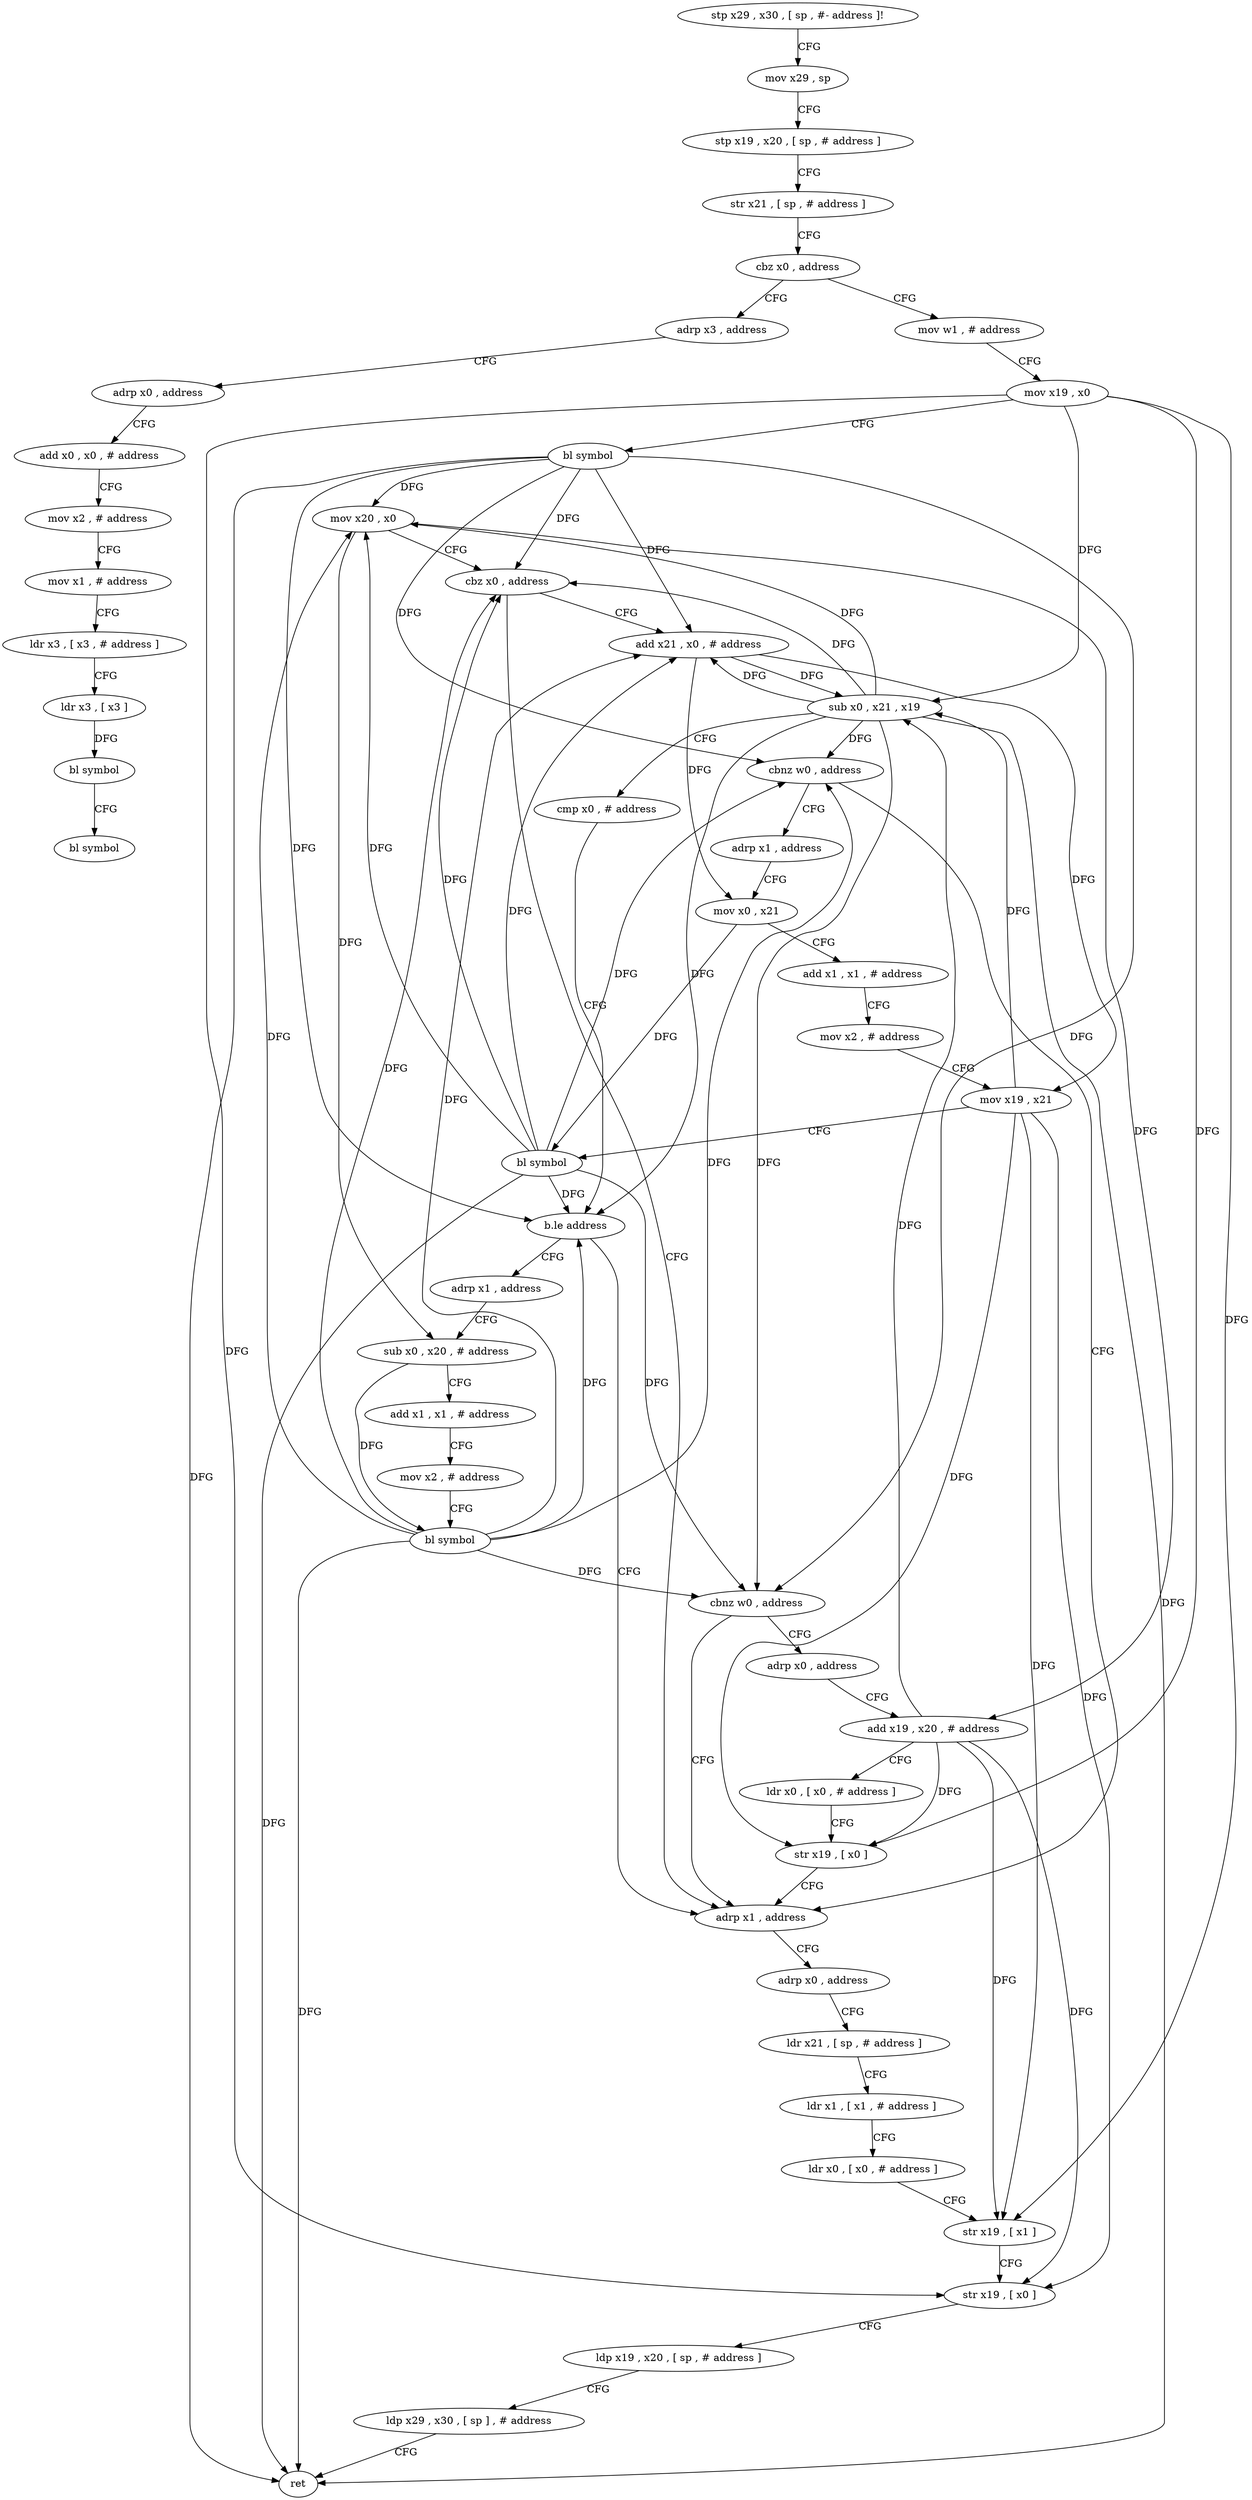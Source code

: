 digraph "func" {
"4223256" [label = "stp x29 , x30 , [ sp , #- address ]!" ]
"4223260" [label = "mov x29 , sp" ]
"4223264" [label = "stp x19 , x20 , [ sp , # address ]" ]
"4223268" [label = "str x21 , [ sp , # address ]" ]
"4223272" [label = "cbz x0 , address" ]
"4223420" [label = "adrp x3 , address" ]
"4223276" [label = "mov w1 , # address" ]
"4223424" [label = "adrp x0 , address" ]
"4223428" [label = "add x0 , x0 , # address" ]
"4223432" [label = "mov x2 , # address" ]
"4223436" [label = "mov x1 , # address" ]
"4223440" [label = "ldr x3 , [ x3 , # address ]" ]
"4223444" [label = "ldr x3 , [ x3 ]" ]
"4223448" [label = "bl symbol" ]
"4223452" [label = "bl symbol" ]
"4223280" [label = "mov x19 , x0" ]
"4223284" [label = "bl symbol" ]
"4223288" [label = "mov x20 , x0" ]
"4223292" [label = "cbz x0 , address" ]
"4223380" [label = "adrp x1 , address" ]
"4223296" [label = "add x21 , x0 , # address" ]
"4223384" [label = "adrp x0 , address" ]
"4223388" [label = "ldr x21 , [ sp , # address ]" ]
"4223392" [label = "ldr x1 , [ x1 , # address ]" ]
"4223396" [label = "ldr x0 , [ x0 , # address ]" ]
"4223400" [label = "str x19 , [ x1 ]" ]
"4223404" [label = "str x19 , [ x0 ]" ]
"4223408" [label = "ldp x19 , x20 , [ sp , # address ]" ]
"4223412" [label = "ldp x29 , x30 , [ sp ] , # address" ]
"4223416" [label = "ret" ]
"4223300" [label = "sub x0 , x21 , x19" ]
"4223304" [label = "cmp x0 , # address" ]
"4223308" [label = "b.le address" ]
"4223312" [label = "adrp x1 , address" ]
"4223316" [label = "sub x0 , x20 , # address" ]
"4223320" [label = "add x1 , x1 , # address" ]
"4223324" [label = "mov x2 , # address" ]
"4223328" [label = "bl symbol" ]
"4223332" [label = "cbnz w0 , address" ]
"4223336" [label = "adrp x1 , address" ]
"4223340" [label = "mov x0 , x21" ]
"4223344" [label = "add x1 , x1 , # address" ]
"4223348" [label = "mov x2 , # address" ]
"4223352" [label = "mov x19 , x21" ]
"4223356" [label = "bl symbol" ]
"4223360" [label = "cbnz w0 , address" ]
"4223364" [label = "adrp x0 , address" ]
"4223368" [label = "add x19 , x20 , # address" ]
"4223372" [label = "ldr x0 , [ x0 , # address ]" ]
"4223376" [label = "str x19 , [ x0 ]" ]
"4223256" -> "4223260" [ label = "CFG" ]
"4223260" -> "4223264" [ label = "CFG" ]
"4223264" -> "4223268" [ label = "CFG" ]
"4223268" -> "4223272" [ label = "CFG" ]
"4223272" -> "4223420" [ label = "CFG" ]
"4223272" -> "4223276" [ label = "CFG" ]
"4223420" -> "4223424" [ label = "CFG" ]
"4223276" -> "4223280" [ label = "CFG" ]
"4223424" -> "4223428" [ label = "CFG" ]
"4223428" -> "4223432" [ label = "CFG" ]
"4223432" -> "4223436" [ label = "CFG" ]
"4223436" -> "4223440" [ label = "CFG" ]
"4223440" -> "4223444" [ label = "CFG" ]
"4223444" -> "4223448" [ label = "DFG" ]
"4223448" -> "4223452" [ label = "CFG" ]
"4223280" -> "4223284" [ label = "CFG" ]
"4223280" -> "4223400" [ label = "DFG" ]
"4223280" -> "4223404" [ label = "DFG" ]
"4223280" -> "4223300" [ label = "DFG" ]
"4223280" -> "4223376" [ label = "DFG" ]
"4223284" -> "4223288" [ label = "DFG" ]
"4223284" -> "4223292" [ label = "DFG" ]
"4223284" -> "4223416" [ label = "DFG" ]
"4223284" -> "4223296" [ label = "DFG" ]
"4223284" -> "4223308" [ label = "DFG" ]
"4223284" -> "4223332" [ label = "DFG" ]
"4223284" -> "4223360" [ label = "DFG" ]
"4223288" -> "4223292" [ label = "CFG" ]
"4223288" -> "4223316" [ label = "DFG" ]
"4223288" -> "4223368" [ label = "DFG" ]
"4223292" -> "4223380" [ label = "CFG" ]
"4223292" -> "4223296" [ label = "CFG" ]
"4223380" -> "4223384" [ label = "CFG" ]
"4223296" -> "4223300" [ label = "DFG" ]
"4223296" -> "4223340" [ label = "DFG" ]
"4223296" -> "4223352" [ label = "DFG" ]
"4223384" -> "4223388" [ label = "CFG" ]
"4223388" -> "4223392" [ label = "CFG" ]
"4223392" -> "4223396" [ label = "CFG" ]
"4223396" -> "4223400" [ label = "CFG" ]
"4223400" -> "4223404" [ label = "CFG" ]
"4223404" -> "4223408" [ label = "CFG" ]
"4223408" -> "4223412" [ label = "CFG" ]
"4223412" -> "4223416" [ label = "CFG" ]
"4223300" -> "4223304" [ label = "CFG" ]
"4223300" -> "4223288" [ label = "DFG" ]
"4223300" -> "4223292" [ label = "DFG" ]
"4223300" -> "4223296" [ label = "DFG" ]
"4223300" -> "4223416" [ label = "DFG" ]
"4223300" -> "4223308" [ label = "DFG" ]
"4223300" -> "4223332" [ label = "DFG" ]
"4223300" -> "4223360" [ label = "DFG" ]
"4223304" -> "4223308" [ label = "CFG" ]
"4223308" -> "4223380" [ label = "CFG" ]
"4223308" -> "4223312" [ label = "CFG" ]
"4223312" -> "4223316" [ label = "CFG" ]
"4223316" -> "4223320" [ label = "CFG" ]
"4223316" -> "4223328" [ label = "DFG" ]
"4223320" -> "4223324" [ label = "CFG" ]
"4223324" -> "4223328" [ label = "CFG" ]
"4223328" -> "4223332" [ label = "DFG" ]
"4223328" -> "4223288" [ label = "DFG" ]
"4223328" -> "4223292" [ label = "DFG" ]
"4223328" -> "4223296" [ label = "DFG" ]
"4223328" -> "4223308" [ label = "DFG" ]
"4223328" -> "4223416" [ label = "DFG" ]
"4223328" -> "4223360" [ label = "DFG" ]
"4223332" -> "4223380" [ label = "CFG" ]
"4223332" -> "4223336" [ label = "CFG" ]
"4223336" -> "4223340" [ label = "CFG" ]
"4223340" -> "4223344" [ label = "CFG" ]
"4223340" -> "4223356" [ label = "DFG" ]
"4223344" -> "4223348" [ label = "CFG" ]
"4223348" -> "4223352" [ label = "CFG" ]
"4223352" -> "4223356" [ label = "CFG" ]
"4223352" -> "4223400" [ label = "DFG" ]
"4223352" -> "4223404" [ label = "DFG" ]
"4223352" -> "4223300" [ label = "DFG" ]
"4223352" -> "4223376" [ label = "DFG" ]
"4223356" -> "4223360" [ label = "DFG" ]
"4223356" -> "4223288" [ label = "DFG" ]
"4223356" -> "4223292" [ label = "DFG" ]
"4223356" -> "4223296" [ label = "DFG" ]
"4223356" -> "4223308" [ label = "DFG" ]
"4223356" -> "4223332" [ label = "DFG" ]
"4223356" -> "4223416" [ label = "DFG" ]
"4223360" -> "4223380" [ label = "CFG" ]
"4223360" -> "4223364" [ label = "CFG" ]
"4223364" -> "4223368" [ label = "CFG" ]
"4223368" -> "4223372" [ label = "CFG" ]
"4223368" -> "4223400" [ label = "DFG" ]
"4223368" -> "4223404" [ label = "DFG" ]
"4223368" -> "4223300" [ label = "DFG" ]
"4223368" -> "4223376" [ label = "DFG" ]
"4223372" -> "4223376" [ label = "CFG" ]
"4223376" -> "4223380" [ label = "CFG" ]
}

